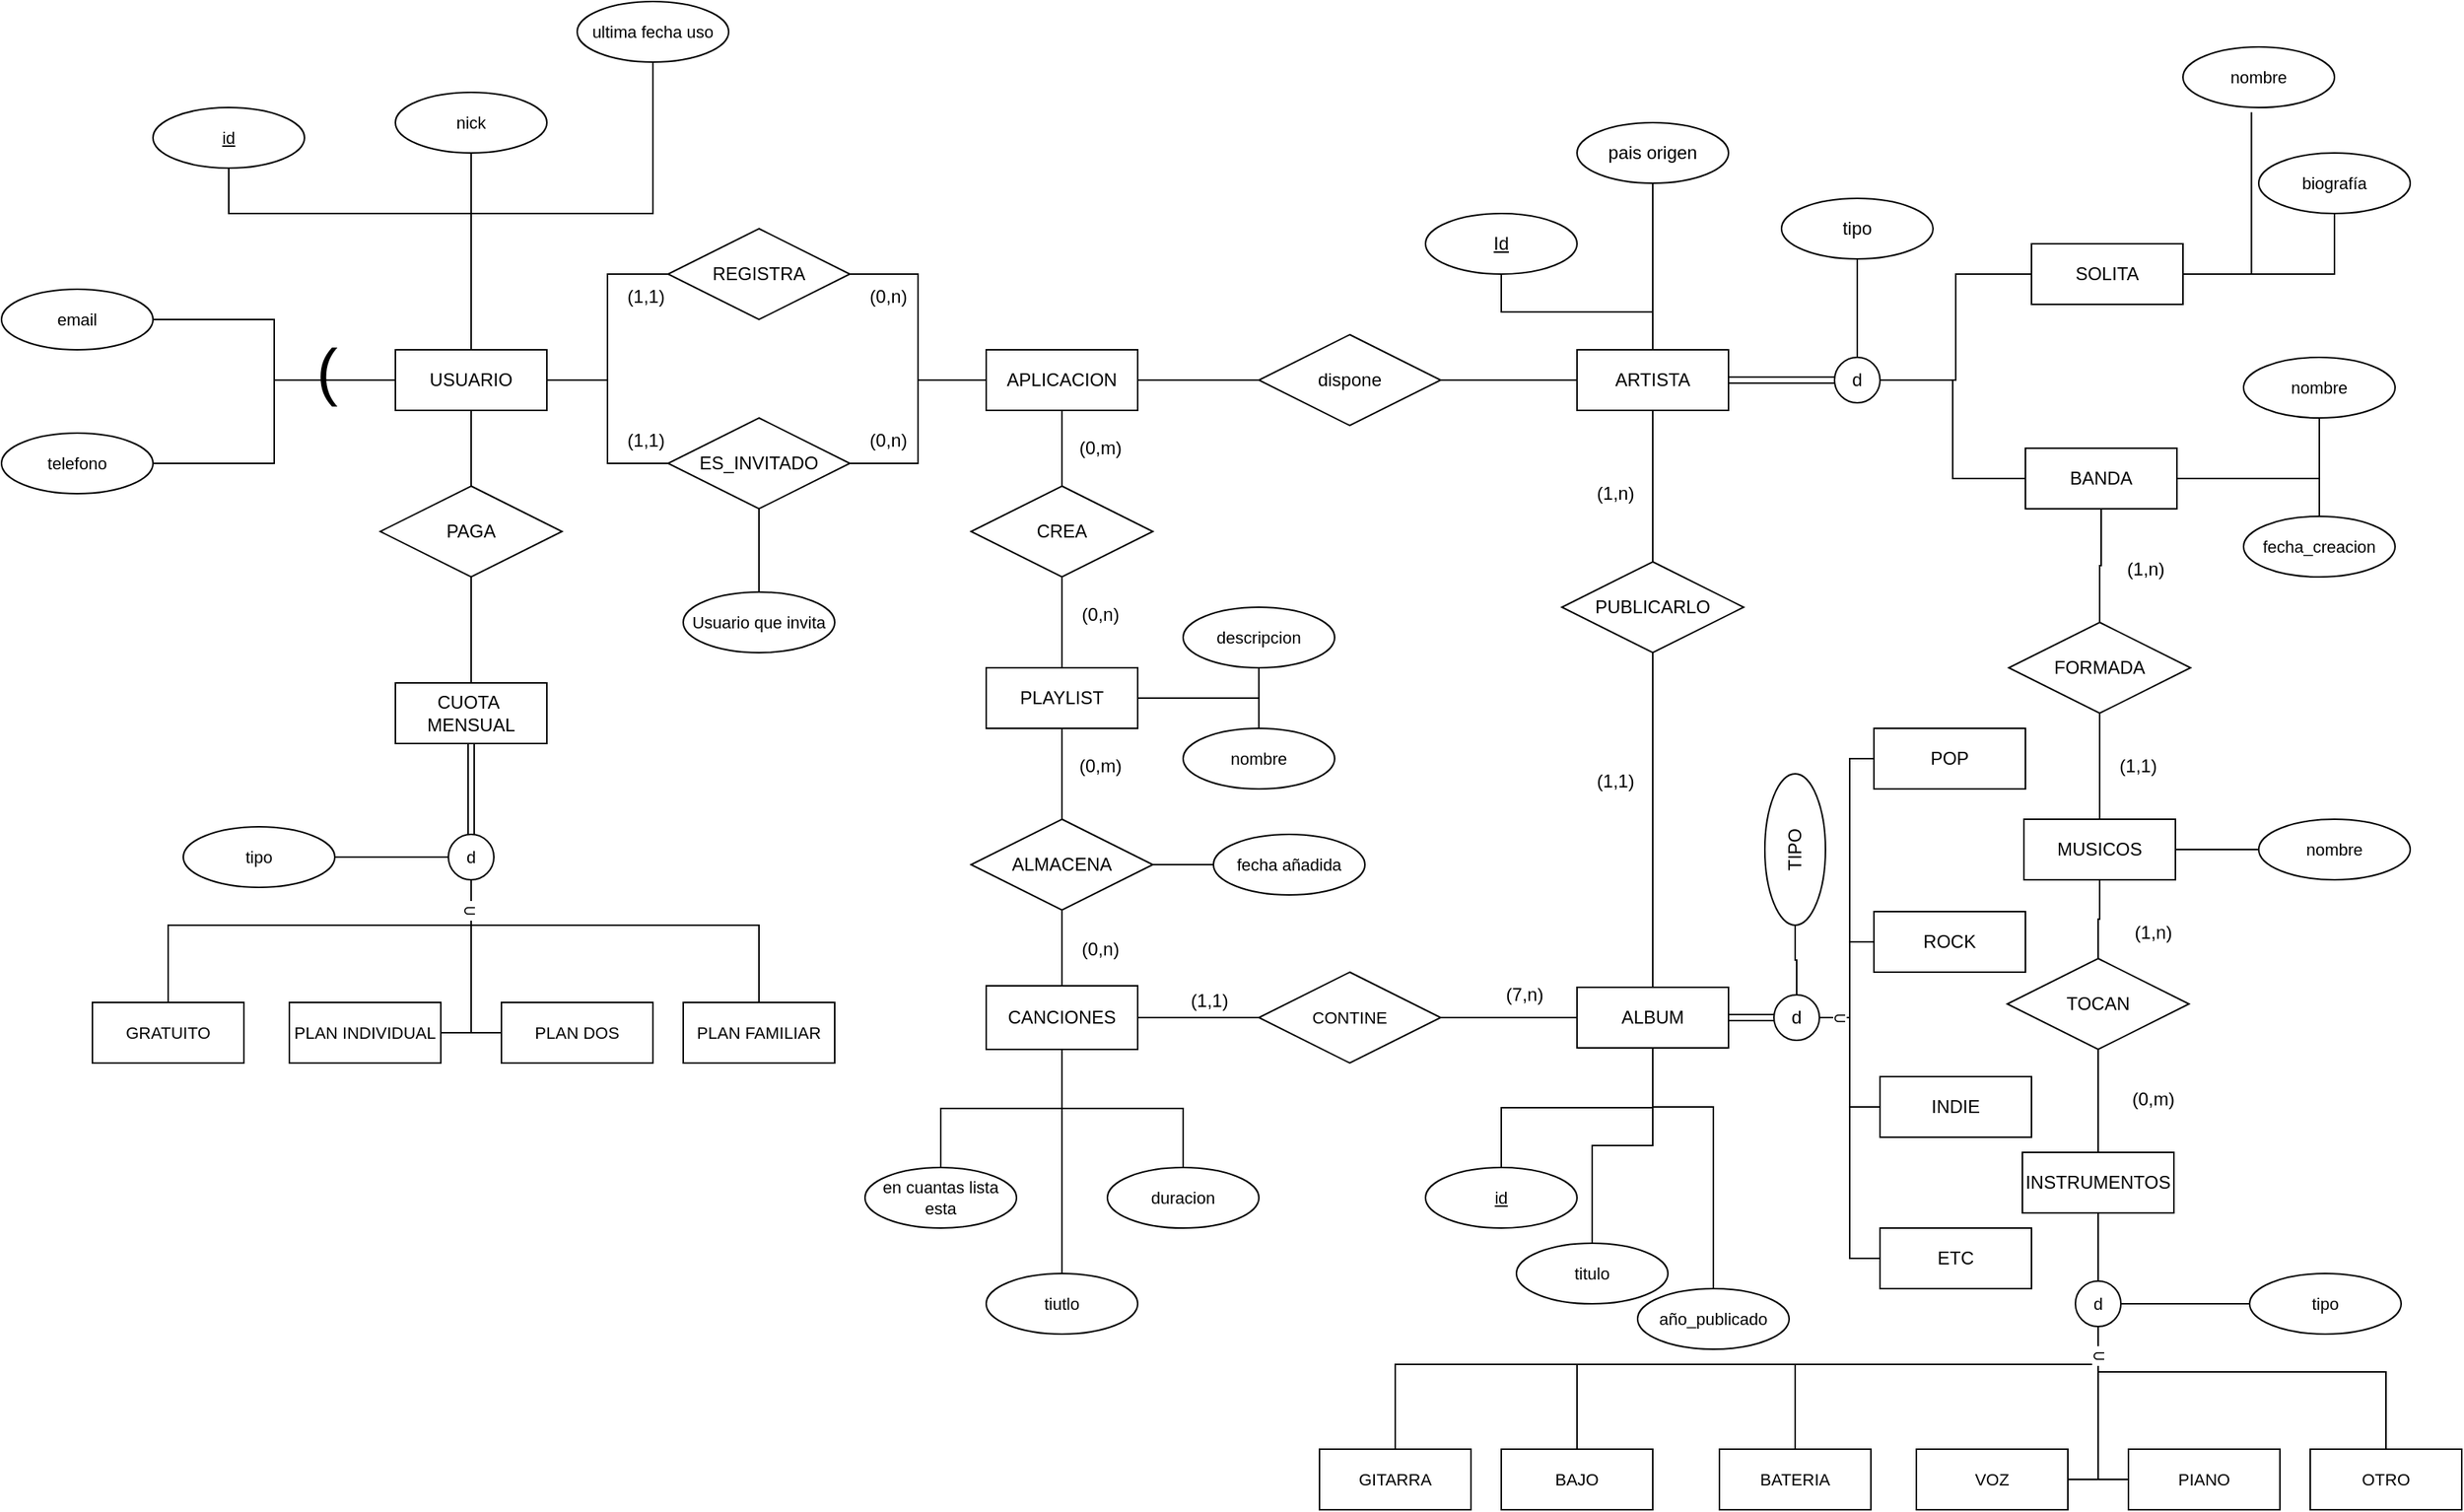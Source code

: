 <?xml version="1.0" encoding="UTF-8"?>
<mxfile version="20.8.22" type="device"><diagram name="Página-1" id="83383gnHpA6Oq7zBLgXT"><mxGraphModel dx="1050" dy="619" grid="1" gridSize="10" guides="1" tooltips="1" connect="1" arrows="1" fold="1" page="1" pageScale="1" pageWidth="1654" pageHeight="1169" math="0" shadow="0"><root><mxCell id="0"/><mxCell id="1" parent="0"/><mxCell id="bPAvxZs3Ke0NOGc_S8Q9-10" style="edgeStyle=orthogonalEdgeStyle;rounded=0;orthogonalLoop=1;jettySize=auto;html=1;entryX=0;entryY=0.5;entryDx=0;entryDy=0;endArrow=none;endFill=0;" parent="1" source="bPAvxZs3Ke0NOGc_S8Q9-1" target="bPAvxZs3Ke0NOGc_S8Q9-9" edge="1"><mxGeometry relative="1" as="geometry"/></mxCell><mxCell id="bPAvxZs3Ke0NOGc_S8Q9-11" style="edgeStyle=orthogonalEdgeStyle;rounded=0;orthogonalLoop=1;jettySize=auto;html=1;entryX=0;entryY=0.5;entryDx=0;entryDy=0;endArrow=none;endFill=0;" parent="1" source="bPAvxZs3Ke0NOGc_S8Q9-1" target="bPAvxZs3Ke0NOGc_S8Q9-8" edge="1"><mxGeometry relative="1" as="geometry"/></mxCell><mxCell id="bPAvxZs3Ke0NOGc_S8Q9-27" style="edgeStyle=orthogonalEdgeStyle;rounded=0;orthogonalLoop=1;jettySize=auto;html=1;entryX=0.5;entryY=0;entryDx=0;entryDy=0;endArrow=none;endFill=0;" parent="1" source="bPAvxZs3Ke0NOGc_S8Q9-1" target="bPAvxZs3Ke0NOGc_S8Q9-26" edge="1"><mxGeometry relative="1" as="geometry"/></mxCell><mxCell id="bPAvxZs3Ke0NOGc_S8Q9-57" style="edgeStyle=orthogonalEdgeStyle;rounded=0;orthogonalLoop=1;jettySize=auto;html=1;exitX=0;exitY=0.5;exitDx=0;exitDy=0;fontSize=11;endArrow=none;endFill=0;" parent="1" source="bPAvxZs3Ke0NOGc_S8Q9-1" target="bPAvxZs3Ke0NOGc_S8Q9-55" edge="1"><mxGeometry relative="1" as="geometry"/></mxCell><mxCell id="bPAvxZs3Ke0NOGc_S8Q9-58" style="edgeStyle=orthogonalEdgeStyle;rounded=0;orthogonalLoop=1;jettySize=auto;html=1;exitX=0;exitY=0.5;exitDx=0;exitDy=0;entryX=1;entryY=0.5;entryDx=0;entryDy=0;fontSize=11;endArrow=none;endFill=0;" parent="1" source="bPAvxZs3Ke0NOGc_S8Q9-1" target="bPAvxZs3Ke0NOGc_S8Q9-56" edge="1"><mxGeometry relative="1" as="geometry"/></mxCell><mxCell id="bPAvxZs3Ke0NOGc_S8Q9-61" style="edgeStyle=orthogonalEdgeStyle;rounded=0;orthogonalLoop=1;jettySize=auto;html=1;entryX=0.5;entryY=1;entryDx=0;entryDy=0;fontSize=11;endArrow=none;endFill=0;" parent="1" source="bPAvxZs3Ke0NOGc_S8Q9-1" target="bPAvxZs3Ke0NOGc_S8Q9-60" edge="1"><mxGeometry relative="1" as="geometry"><Array as="points"><mxPoint x="340" y="260"/><mxPoint x="180" y="260"/></Array></mxGeometry></mxCell><mxCell id="bPAvxZs3Ke0NOGc_S8Q9-1" value="USUARIO" style="whiteSpace=wrap;html=1;align=center;" parent="1" vertex="1"><mxGeometry x="290" y="350" width="100" height="40" as="geometry"/></mxCell><mxCell id="bPAvxZs3Ke0NOGc_S8Q9-76" value="" style="edgeStyle=orthogonalEdgeStyle;rounded=0;orthogonalLoop=1;jettySize=auto;html=1;fontSize=11;endArrow=none;endFill=0;shape=link;" parent="1" source="bPAvxZs3Ke0NOGc_S8Q9-2" target="bPAvxZs3Ke0NOGc_S8Q9-75" edge="1"><mxGeometry relative="1" as="geometry"/></mxCell><mxCell id="bPAvxZs3Ke0NOGc_S8Q9-2" value="CUOTA&amp;nbsp;&lt;br&gt;MENSUAL" style="whiteSpace=wrap;html=1;align=center;" parent="1" vertex="1"><mxGeometry x="290" y="570" width="100" height="40" as="geometry"/></mxCell><mxCell id="bPAvxZs3Ke0NOGc_S8Q9-18" style="edgeStyle=orthogonalEdgeStyle;rounded=0;orthogonalLoop=1;jettySize=auto;html=1;endArrow=none;endFill=0;" parent="1" source="bPAvxZs3Ke0NOGc_S8Q9-3" target="bPAvxZs3Ke0NOGc_S8Q9-14" edge="1"><mxGeometry relative="1" as="geometry"/></mxCell><mxCell id="bPAvxZs3Ke0NOGc_S8Q9-21" style="edgeStyle=orthogonalEdgeStyle;rounded=0;orthogonalLoop=1;jettySize=auto;html=1;entryX=0.5;entryY=0;entryDx=0;entryDy=0;endArrow=none;endFill=0;" parent="1" source="bPAvxZs3Ke0NOGc_S8Q9-3" target="bPAvxZs3Ke0NOGc_S8Q9-20" edge="1"><mxGeometry relative="1" as="geometry"/></mxCell><mxCell id="bPAvxZs3Ke0NOGc_S8Q9-3" value="APLICACION" style="whiteSpace=wrap;html=1;align=center;" parent="1" vertex="1"><mxGeometry x="680" y="350" width="100" height="40" as="geometry"/></mxCell><mxCell id="bPAvxZs3Ke0NOGc_S8Q9-24" style="edgeStyle=orthogonalEdgeStyle;rounded=0;orthogonalLoop=1;jettySize=auto;html=1;entryX=0.5;entryY=0;entryDx=0;entryDy=0;endArrow=none;endFill=0;" parent="1" source="bPAvxZs3Ke0NOGc_S8Q9-4" target="bPAvxZs3Ke0NOGc_S8Q9-23" edge="1"><mxGeometry relative="1" as="geometry"/></mxCell><mxCell id="bPAvxZs3Ke0NOGc_S8Q9-92" style="edgeStyle=orthogonalEdgeStyle;rounded=0;orthogonalLoop=1;jettySize=auto;html=1;entryX=0.5;entryY=1;entryDx=0;entryDy=0;fontSize=11;endArrow=none;endFill=0;" parent="1" source="bPAvxZs3Ke0NOGc_S8Q9-4" target="bPAvxZs3Ke0NOGc_S8Q9-90" edge="1"><mxGeometry relative="1" as="geometry"/></mxCell><mxCell id="bPAvxZs3Ke0NOGc_S8Q9-93" style="edgeStyle=orthogonalEdgeStyle;rounded=0;orthogonalLoop=1;jettySize=auto;html=1;entryX=0.5;entryY=0;entryDx=0;entryDy=0;fontSize=11;endArrow=none;endFill=0;" parent="1" source="bPAvxZs3Ke0NOGc_S8Q9-4" target="bPAvxZs3Ke0NOGc_S8Q9-91" edge="1"><mxGeometry relative="1" as="geometry"/></mxCell><mxCell id="bPAvxZs3Ke0NOGc_S8Q9-4" value="PLAYLIST" style="whiteSpace=wrap;html=1;align=center;" parent="1" vertex="1"><mxGeometry x="680" y="560" width="100" height="40" as="geometry"/></mxCell><mxCell id="bPAvxZs3Ke0NOGc_S8Q9-5" value="CANCIONES" style="whiteSpace=wrap;html=1;align=center;" parent="1" vertex="1"><mxGeometry x="680" y="770" width="100" height="42" as="geometry"/></mxCell><mxCell id="bPAvxZs3Ke0NOGc_S8Q9-16" style="edgeStyle=orthogonalEdgeStyle;rounded=0;orthogonalLoop=1;jettySize=auto;html=1;entryX=0.5;entryY=0;entryDx=0;entryDy=0;endArrow=none;endFill=0;" parent="1" source="bPAvxZs3Ke0NOGc_S8Q9-6" target="bPAvxZs3Ke0NOGc_S8Q9-15" edge="1"><mxGeometry relative="1" as="geometry"/></mxCell><mxCell id="bPAvxZs3Ke0NOGc_S8Q9-30" style="edgeStyle=orthogonalEdgeStyle;rounded=0;orthogonalLoop=1;jettySize=auto;html=1;entryX=0;entryY=0.5;entryDx=0;entryDy=0;endArrow=none;endFill=0;shape=link;" parent="1" source="bPAvxZs3Ke0NOGc_S8Q9-6" target="bPAvxZs3Ke0NOGc_S8Q9-29" edge="1"><mxGeometry relative="1" as="geometry"/></mxCell><mxCell id="WfCvMSwKj0HM65fnt8Mp-2" style="edgeStyle=orthogonalEdgeStyle;rounded=0;orthogonalLoop=1;jettySize=auto;html=1;entryX=0.5;entryY=1;entryDx=0;entryDy=0;entryPerimeter=0;endArrow=none;endFill=0;" parent="1" source="bPAvxZs3Ke0NOGc_S8Q9-6" target="WfCvMSwKj0HM65fnt8Mp-1" edge="1"><mxGeometry relative="1" as="geometry"/></mxCell><mxCell id="WfCvMSwKj0HM65fnt8Mp-5" style="edgeStyle=orthogonalEdgeStyle;rounded=0;orthogonalLoop=1;jettySize=auto;html=1;endArrow=none;endFill=0;" parent="1" source="bPAvxZs3Ke0NOGc_S8Q9-6" target="WfCvMSwKj0HM65fnt8Mp-4" edge="1"><mxGeometry relative="1" as="geometry"/></mxCell><mxCell id="bPAvxZs3Ke0NOGc_S8Q9-6" value="ARTISTA" style="whiteSpace=wrap;html=1;align=center;" parent="1" vertex="1"><mxGeometry x="1070" y="350" width="100" height="40" as="geometry"/></mxCell><mxCell id="WfCvMSwKj0HM65fnt8Mp-11" value="" style="edgeStyle=orthogonalEdgeStyle;rounded=0;orthogonalLoop=1;jettySize=auto;html=1;endArrow=none;endFill=0;shape=link;" parent="1" source="bPAvxZs3Ke0NOGc_S8Q9-7" target="WfCvMSwKj0HM65fnt8Mp-8" edge="1"><mxGeometry relative="1" as="geometry"/></mxCell><mxCell id="bPAvxZs3Ke0NOGc_S8Q9-7" value="ALBUM" style="whiteSpace=wrap;html=1;align=center;" parent="1" vertex="1"><mxGeometry x="1070" y="771" width="100" height="40" as="geometry"/></mxCell><mxCell id="bPAvxZs3Ke0NOGc_S8Q9-12" style="edgeStyle=orthogonalEdgeStyle;rounded=0;orthogonalLoop=1;jettySize=auto;html=1;entryX=0;entryY=0.5;entryDx=0;entryDy=0;endArrow=none;endFill=0;" parent="1" source="bPAvxZs3Ke0NOGc_S8Q9-8" target="bPAvxZs3Ke0NOGc_S8Q9-3" edge="1"><mxGeometry relative="1" as="geometry"/></mxCell><mxCell id="bPAvxZs3Ke0NOGc_S8Q9-8" value="REGISTRA" style="shape=rhombus;perimeter=rhombusPerimeter;whiteSpace=wrap;html=1;align=center;" parent="1" vertex="1"><mxGeometry x="470" y="270" width="120" height="60" as="geometry"/></mxCell><mxCell id="bPAvxZs3Ke0NOGc_S8Q9-13" style="edgeStyle=orthogonalEdgeStyle;rounded=0;orthogonalLoop=1;jettySize=auto;html=1;entryX=0;entryY=0.5;entryDx=0;entryDy=0;endArrow=none;endFill=0;" parent="1" source="bPAvxZs3Ke0NOGc_S8Q9-9" target="bPAvxZs3Ke0NOGc_S8Q9-3" edge="1"><mxGeometry relative="1" as="geometry"/></mxCell><mxCell id="bPAvxZs3Ke0NOGc_S8Q9-9" value="ES_INVITADO" style="shape=rhombus;perimeter=rhombusPerimeter;whiteSpace=wrap;html=1;align=center;" parent="1" vertex="1"><mxGeometry x="470" y="395" width="120" height="60" as="geometry"/></mxCell><mxCell id="bPAvxZs3Ke0NOGc_S8Q9-19" style="edgeStyle=orthogonalEdgeStyle;rounded=0;orthogonalLoop=1;jettySize=auto;html=1;entryX=0;entryY=0.5;entryDx=0;entryDy=0;endArrow=none;endFill=0;" parent="1" source="bPAvxZs3Ke0NOGc_S8Q9-14" target="bPAvxZs3Ke0NOGc_S8Q9-6" edge="1"><mxGeometry relative="1" as="geometry"/></mxCell><mxCell id="bPAvxZs3Ke0NOGc_S8Q9-14" value="dispone" style="shape=rhombus;perimeter=rhombusPerimeter;whiteSpace=wrap;html=1;align=center;" parent="1" vertex="1"><mxGeometry x="860" y="340" width="120" height="60" as="geometry"/></mxCell><mxCell id="bPAvxZs3Ke0NOGc_S8Q9-65" style="edgeStyle=orthogonalEdgeStyle;rounded=0;orthogonalLoop=1;jettySize=auto;html=1;entryX=0.5;entryY=0;entryDx=0;entryDy=0;fontSize=11;endArrow=none;endFill=0;" parent="1" source="bPAvxZs3Ke0NOGc_S8Q9-15" target="bPAvxZs3Ke0NOGc_S8Q9-7" edge="1"><mxGeometry relative="1" as="geometry"/></mxCell><mxCell id="bPAvxZs3Ke0NOGc_S8Q9-15" value="PUBLICARLO" style="shape=rhombus;perimeter=rhombusPerimeter;whiteSpace=wrap;html=1;align=center;" parent="1" vertex="1"><mxGeometry x="1060" y="490" width="120" height="60" as="geometry"/></mxCell><mxCell id="bPAvxZs3Ke0NOGc_S8Q9-22" style="edgeStyle=orthogonalEdgeStyle;rounded=0;orthogonalLoop=1;jettySize=auto;html=1;entryX=0.5;entryY=0;entryDx=0;entryDy=0;endArrow=none;endFill=0;" parent="1" source="bPAvxZs3Ke0NOGc_S8Q9-20" target="bPAvxZs3Ke0NOGc_S8Q9-4" edge="1"><mxGeometry relative="1" as="geometry"/></mxCell><mxCell id="bPAvxZs3Ke0NOGc_S8Q9-20" value="CREA" style="shape=rhombus;perimeter=rhombusPerimeter;whiteSpace=wrap;html=1;align=center;" parent="1" vertex="1"><mxGeometry x="670" y="440" width="120" height="60" as="geometry"/></mxCell><mxCell id="bPAvxZs3Ke0NOGc_S8Q9-25" style="edgeStyle=orthogonalEdgeStyle;rounded=0;orthogonalLoop=1;jettySize=auto;html=1;entryX=0.5;entryY=0;entryDx=0;entryDy=0;endArrow=none;endFill=0;" parent="1" source="bPAvxZs3Ke0NOGc_S8Q9-23" target="bPAvxZs3Ke0NOGc_S8Q9-5" edge="1"><mxGeometry relative="1" as="geometry"/></mxCell><mxCell id="bPAvxZs3Ke0NOGc_S8Q9-23" value="ALMACENA" style="shape=rhombus;perimeter=rhombusPerimeter;whiteSpace=wrap;html=1;align=center;" parent="1" vertex="1"><mxGeometry x="670" y="660" width="120" height="60" as="geometry"/></mxCell><mxCell id="bPAvxZs3Ke0NOGc_S8Q9-28" style="edgeStyle=orthogonalEdgeStyle;rounded=0;orthogonalLoop=1;jettySize=auto;html=1;entryX=0.5;entryY=0;entryDx=0;entryDy=0;endArrow=none;endFill=0;" parent="1" source="bPAvxZs3Ke0NOGc_S8Q9-26" target="bPAvxZs3Ke0NOGc_S8Q9-2" edge="1"><mxGeometry relative="1" as="geometry"/></mxCell><mxCell id="bPAvxZs3Ke0NOGc_S8Q9-26" value="PAGA" style="shape=rhombus;perimeter=rhombusPerimeter;whiteSpace=wrap;html=1;align=center;" parent="1" vertex="1"><mxGeometry x="280" y="440" width="120" height="60" as="geometry"/></mxCell><mxCell id="bPAvxZs3Ke0NOGc_S8Q9-35" style="edgeStyle=orthogonalEdgeStyle;rounded=0;orthogonalLoop=1;jettySize=auto;html=1;endArrow=none;endFill=0;entryX=0;entryY=0.5;entryDx=0;entryDy=0;" parent="1" source="bPAvxZs3Ke0NOGc_S8Q9-29" target="bPAvxZs3Ke0NOGc_S8Q9-34" edge="1"><mxGeometry relative="1" as="geometry"><mxPoint x="1360" y="440" as="targetPoint"/></mxGeometry></mxCell><mxCell id="bPAvxZs3Ke0NOGc_S8Q9-36" style="edgeStyle=orthogonalEdgeStyle;rounded=0;orthogonalLoop=1;jettySize=auto;html=1;entryX=0;entryY=0.5;entryDx=0;entryDy=0;endArrow=none;endFill=0;" parent="1" source="bPAvxZs3Ke0NOGc_S8Q9-29" target="bPAvxZs3Ke0NOGc_S8Q9-33" edge="1"><mxGeometry relative="1" as="geometry"/></mxCell><mxCell id="bPAvxZs3Ke0NOGc_S8Q9-29" value="d" style="ellipse;whiteSpace=wrap;html=1;" parent="1" vertex="1"><mxGeometry x="1240" y="355" width="30" height="30" as="geometry"/></mxCell><mxCell id="bPAvxZs3Ke0NOGc_S8Q9-32" style="edgeStyle=orthogonalEdgeStyle;rounded=0;orthogonalLoop=1;jettySize=auto;html=1;entryX=0.5;entryY=0;entryDx=0;entryDy=0;endArrow=none;endFill=0;" parent="1" source="bPAvxZs3Ke0NOGc_S8Q9-31" target="bPAvxZs3Ke0NOGc_S8Q9-29" edge="1"><mxGeometry relative="1" as="geometry"/></mxCell><mxCell id="bPAvxZs3Ke0NOGc_S8Q9-31" value="tipo" style="ellipse;whiteSpace=wrap;html=1;align=center;" parent="1" vertex="1"><mxGeometry x="1205" y="250" width="100" height="40" as="geometry"/></mxCell><mxCell id="bPAvxZs3Ke0NOGc_S8Q9-114" style="edgeStyle=orthogonalEdgeStyle;rounded=0;orthogonalLoop=1;jettySize=auto;html=1;entryX=0.5;entryY=1;entryDx=0;entryDy=0;fontSize=11;endArrow=none;endFill=0;" parent="1" source="bPAvxZs3Ke0NOGc_S8Q9-33" target="bPAvxZs3Ke0NOGc_S8Q9-113" edge="1"><mxGeometry relative="1" as="geometry"/></mxCell><mxCell id="bPAvxZs3Ke0NOGc_S8Q9-115" style="edgeStyle=orthogonalEdgeStyle;rounded=0;orthogonalLoop=1;jettySize=auto;html=1;entryX=0.452;entryY=1.077;entryDx=0;entryDy=0;entryPerimeter=0;fontSize=11;endArrow=none;endFill=0;" parent="1" source="bPAvxZs3Ke0NOGc_S8Q9-33" target="bPAvxZs3Ke0NOGc_S8Q9-111" edge="1"><mxGeometry relative="1" as="geometry"><Array as="points"><mxPoint x="1515" y="300"/></Array></mxGeometry></mxCell><mxCell id="bPAvxZs3Ke0NOGc_S8Q9-33" value="SOLITA" style="whiteSpace=wrap;html=1;align=center;" parent="1" vertex="1"><mxGeometry x="1370" y="280" width="100" height="40" as="geometry"/></mxCell><mxCell id="bPAvxZs3Ke0NOGc_S8Q9-38" style="edgeStyle=orthogonalEdgeStyle;rounded=0;orthogonalLoop=1;jettySize=auto;html=1;entryX=0.5;entryY=0;entryDx=0;entryDy=0;endArrow=none;endFill=0;" parent="1" source="bPAvxZs3Ke0NOGc_S8Q9-34" target="bPAvxZs3Ke0NOGc_S8Q9-37" edge="1"><mxGeometry relative="1" as="geometry"/></mxCell><mxCell id="bPAvxZs3Ke0NOGc_S8Q9-118" style="edgeStyle=orthogonalEdgeStyle;rounded=0;orthogonalLoop=1;jettySize=auto;html=1;entryX=0.5;entryY=0;entryDx=0;entryDy=0;fontSize=11;endArrow=none;endFill=0;" parent="1" source="bPAvxZs3Ke0NOGc_S8Q9-34" target="bPAvxZs3Ke0NOGc_S8Q9-117" edge="1"><mxGeometry relative="1" as="geometry"/></mxCell><mxCell id="bPAvxZs3Ke0NOGc_S8Q9-119" style="edgeStyle=orthogonalEdgeStyle;rounded=0;orthogonalLoop=1;jettySize=auto;html=1;fontSize=11;endArrow=none;endFill=0;entryX=0.5;entryY=1;entryDx=0;entryDy=0;" parent="1" source="bPAvxZs3Ke0NOGc_S8Q9-34" target="bPAvxZs3Ke0NOGc_S8Q9-116" edge="1"><mxGeometry relative="1" as="geometry"><mxPoint x="1560" y="410" as="targetPoint"/></mxGeometry></mxCell><mxCell id="bPAvxZs3Ke0NOGc_S8Q9-34" value="BANDA" style="whiteSpace=wrap;html=1;align=center;" parent="1" vertex="1"><mxGeometry x="1366" y="415" width="100" height="40" as="geometry"/></mxCell><mxCell id="bPAvxZs3Ke0NOGc_S8Q9-37" value="FORMADA&lt;br&gt;" style="shape=rhombus;perimeter=rhombusPerimeter;whiteSpace=wrap;html=1;align=center;" parent="1" vertex="1"><mxGeometry x="1355" y="530" width="120" height="60" as="geometry"/></mxCell><mxCell id="bPAvxZs3Ke0NOGc_S8Q9-40" value="" style="edgeStyle=orthogonalEdgeStyle;rounded=0;orthogonalLoop=1;jettySize=auto;html=1;endArrow=none;endFill=0;" parent="1" source="bPAvxZs3Ke0NOGc_S8Q9-39" target="bPAvxZs3Ke0NOGc_S8Q9-37" edge="1"><mxGeometry relative="1" as="geometry"/></mxCell><mxCell id="bPAvxZs3Ke0NOGc_S8Q9-122" style="edgeStyle=orthogonalEdgeStyle;rounded=0;orthogonalLoop=1;jettySize=auto;html=1;entryX=0;entryY=0.5;entryDx=0;entryDy=0;fontSize=11;endArrow=none;endFill=0;" parent="1" source="bPAvxZs3Ke0NOGc_S8Q9-39" target="bPAvxZs3Ke0NOGc_S8Q9-121" edge="1"><mxGeometry relative="1" as="geometry"/></mxCell><mxCell id="bPAvxZs3Ke0NOGc_S8Q9-39" value="MUSICOS" style="whiteSpace=wrap;html=1;align=center;" parent="1" vertex="1"><mxGeometry x="1365" y="660" width="100" height="40" as="geometry"/></mxCell><mxCell id="bPAvxZs3Ke0NOGc_S8Q9-42" value="" style="edgeStyle=orthogonalEdgeStyle;rounded=0;orthogonalLoop=1;jettySize=auto;html=1;endArrow=none;endFill=0;" parent="1" source="bPAvxZs3Ke0NOGc_S8Q9-41" target="bPAvxZs3Ke0NOGc_S8Q9-39" edge="1"><mxGeometry relative="1" as="geometry"/></mxCell><mxCell id="bPAvxZs3Ke0NOGc_S8Q9-44" value="" style="edgeStyle=orthogonalEdgeStyle;rounded=0;orthogonalLoop=1;jettySize=auto;html=1;endArrow=none;endFill=0;" parent="1" source="bPAvxZs3Ke0NOGc_S8Q9-41" target="bPAvxZs3Ke0NOGc_S8Q9-43" edge="1"><mxGeometry relative="1" as="geometry"/></mxCell><mxCell id="bPAvxZs3Ke0NOGc_S8Q9-41" value="TOCAN" style="shape=rhombus;perimeter=rhombusPerimeter;whiteSpace=wrap;html=1;align=center;" parent="1" vertex="1"><mxGeometry x="1354" y="752" width="120" height="60" as="geometry"/></mxCell><mxCell id="bPAvxZs3Ke0NOGc_S8Q9-135" style="edgeStyle=orthogonalEdgeStyle;rounded=0;orthogonalLoop=1;jettySize=auto;html=1;entryX=0.5;entryY=0;entryDx=0;entryDy=0;fontSize=11;endArrow=none;endFill=0;" parent="1" source="bPAvxZs3Ke0NOGc_S8Q9-43" target="bPAvxZs3Ke0NOGc_S8Q9-124" edge="1"><mxGeometry relative="1" as="geometry"/></mxCell><mxCell id="bPAvxZs3Ke0NOGc_S8Q9-43" value="INSTRUMENTOS" style="whiteSpace=wrap;html=1;align=center;" parent="1" vertex="1"><mxGeometry x="1364" y="880" width="100" height="40" as="geometry"/></mxCell><mxCell id="bPAvxZs3Ke0NOGc_S8Q9-53" value="&lt;font style=&quot;font-size: 42px;&quot;&gt;(&lt;/font&gt;" style="text;html=1;strokeColor=none;fillColor=none;align=center;verticalAlign=middle;whiteSpace=wrap;rounded=0;" parent="1" vertex="1"><mxGeometry x="210" y="345" width="70" height="40" as="geometry"/></mxCell><mxCell id="bPAvxZs3Ke0NOGc_S8Q9-55" value="email" style="ellipse;whiteSpace=wrap;html=1;align=center;fontSize=11;" parent="1" vertex="1"><mxGeometry x="30" y="310" width="100" height="40" as="geometry"/></mxCell><mxCell id="bPAvxZs3Ke0NOGc_S8Q9-56" value="telefono" style="ellipse;whiteSpace=wrap;html=1;align=center;fontSize=11;" parent="1" vertex="1"><mxGeometry x="30" y="405" width="100" height="40" as="geometry"/></mxCell><mxCell id="bPAvxZs3Ke0NOGc_S8Q9-60" value="&lt;u&gt;id&lt;/u&gt;" style="ellipse;whiteSpace=wrap;html=1;align=center;fontSize=11;" parent="1" vertex="1"><mxGeometry x="130" y="190" width="100" height="40" as="geometry"/></mxCell><mxCell id="bPAvxZs3Ke0NOGc_S8Q9-72" style="edgeStyle=orthogonalEdgeStyle;rounded=0;orthogonalLoop=1;jettySize=auto;html=1;entryX=0.5;entryY=0;entryDx=0;entryDy=0;fontSize=11;endArrow=none;endFill=0;" parent="1" source="bPAvxZs3Ke0NOGc_S8Q9-71" target="bPAvxZs3Ke0NOGc_S8Q9-1" edge="1"><mxGeometry relative="1" as="geometry"/></mxCell><mxCell id="bPAvxZs3Ke0NOGc_S8Q9-71" value="nick" style="ellipse;whiteSpace=wrap;html=1;align=center;fontSize=11;" parent="1" vertex="1"><mxGeometry x="290" y="180" width="100" height="40" as="geometry"/></mxCell><mxCell id="bPAvxZs3Ke0NOGc_S8Q9-74" style="edgeStyle=orthogonalEdgeStyle;rounded=0;orthogonalLoop=1;jettySize=auto;html=1;fontSize=11;endArrow=none;endFill=0;" parent="1" source="bPAvxZs3Ke0NOGc_S8Q9-73" edge="1"><mxGeometry relative="1" as="geometry"><mxPoint x="340" y="350" as="targetPoint"/><Array as="points"><mxPoint x="460" y="260"/><mxPoint x="340" y="260"/></Array></mxGeometry></mxCell><mxCell id="bPAvxZs3Ke0NOGc_S8Q9-73" value="ultima fecha uso" style="ellipse;whiteSpace=wrap;html=1;align=center;fontSize=11;" parent="1" vertex="1"><mxGeometry x="410" y="120" width="100" height="40" as="geometry"/></mxCell><mxCell id="bPAvxZs3Ke0NOGc_S8Q9-64" value="" style="edgeStyle=orthogonalEdgeStyle;rounded=0;orthogonalLoop=1;jettySize=auto;html=1;fontSize=11;endArrow=none;endFill=0;" parent="1" source="bPAvxZs3Ke0NOGc_S8Q9-63" target="bPAvxZs3Ke0NOGc_S8Q9-9" edge="1"><mxGeometry relative="1" as="geometry"/></mxCell><mxCell id="bPAvxZs3Ke0NOGc_S8Q9-63" value="Usuario que invita" style="ellipse;whiteSpace=wrap;html=1;align=center;fontSize=11;" parent="1" vertex="1"><mxGeometry x="480" y="510" width="100" height="40" as="geometry"/></mxCell><mxCell id="bPAvxZs3Ke0NOGc_S8Q9-69" value="" style="edgeStyle=orthogonalEdgeStyle;rounded=0;orthogonalLoop=1;jettySize=auto;html=1;fontSize=11;endArrow=none;endFill=0;" parent="1" source="bPAvxZs3Ke0NOGc_S8Q9-68" target="bPAvxZs3Ke0NOGc_S8Q9-5" edge="1"><mxGeometry relative="1" as="geometry"/></mxCell><mxCell id="bPAvxZs3Ke0NOGc_S8Q9-70" value="" style="edgeStyle=orthogonalEdgeStyle;rounded=0;orthogonalLoop=1;jettySize=auto;html=1;fontSize=11;endArrow=none;endFill=0;" parent="1" source="bPAvxZs3Ke0NOGc_S8Q9-68" target="bPAvxZs3Ke0NOGc_S8Q9-7" edge="1"><mxGeometry relative="1" as="geometry"/></mxCell><mxCell id="bPAvxZs3Ke0NOGc_S8Q9-68" value="CONTINE" style="shape=rhombus;perimeter=rhombusPerimeter;whiteSpace=wrap;html=1;align=center;fontSize=11;" parent="1" vertex="1"><mxGeometry x="860" y="761" width="120" height="60" as="geometry"/></mxCell><mxCell id="bPAvxZs3Ke0NOGc_S8Q9-83" style="edgeStyle=orthogonalEdgeStyle;rounded=0;orthogonalLoop=1;jettySize=auto;html=1;entryX=0.5;entryY=0;entryDx=0;entryDy=0;fontSize=11;endArrow=none;endFill=0;" parent="1" source="bPAvxZs3Ke0NOGc_S8Q9-75" target="bPAvxZs3Ke0NOGc_S8Q9-79" edge="1"><mxGeometry relative="1" as="geometry"><Array as="points"><mxPoint x="340" y="730"/><mxPoint x="140" y="730"/></Array></mxGeometry></mxCell><mxCell id="bPAvxZs3Ke0NOGc_S8Q9-75" value="d" style="ellipse;whiteSpace=wrap;html=1;fontSize=11;" parent="1" vertex="1"><mxGeometry x="325" y="670" width="30" height="30" as="geometry"/></mxCell><mxCell id="bPAvxZs3Ke0NOGc_S8Q9-78" value="" style="edgeStyle=orthogonalEdgeStyle;rounded=0;orthogonalLoop=1;jettySize=auto;html=1;fontSize=11;endArrow=none;endFill=0;" parent="1" source="bPAvxZs3Ke0NOGc_S8Q9-77" target="bPAvxZs3Ke0NOGc_S8Q9-75" edge="1"><mxGeometry relative="1" as="geometry"/></mxCell><mxCell id="bPAvxZs3Ke0NOGc_S8Q9-77" value="tipo" style="ellipse;whiteSpace=wrap;html=1;align=center;fontSize=11;" parent="1" vertex="1"><mxGeometry x="150" y="665" width="100" height="40" as="geometry"/></mxCell><mxCell id="bPAvxZs3Ke0NOGc_S8Q9-79" value="GRATUITO" style="whiteSpace=wrap;html=1;align=center;fontSize=11;" parent="1" vertex="1"><mxGeometry x="90" y="781" width="100" height="40" as="geometry"/></mxCell><mxCell id="bPAvxZs3Ke0NOGc_S8Q9-84" style="edgeStyle=orthogonalEdgeStyle;rounded=0;orthogonalLoop=1;jettySize=auto;html=1;entryX=0.5;entryY=1;entryDx=0;entryDy=0;fontSize=11;endArrow=none;endFill=0;" parent="1" source="bPAvxZs3Ke0NOGc_S8Q9-80" target="bPAvxZs3Ke0NOGc_S8Q9-75" edge="1"><mxGeometry relative="1" as="geometry"/></mxCell><mxCell id="bPAvxZs3Ke0NOGc_S8Q9-80" value="PLAN INDIVIDUAL" style="whiteSpace=wrap;html=1;align=center;fontSize=11;" parent="1" vertex="1"><mxGeometry x="220" y="781" width="100" height="40" as="geometry"/></mxCell><mxCell id="bPAvxZs3Ke0NOGc_S8Q9-85" style="edgeStyle=orthogonalEdgeStyle;rounded=0;orthogonalLoop=1;jettySize=auto;html=1;fontSize=11;endArrow=none;endFill=0;" parent="1" source="bPAvxZs3Ke0NOGc_S8Q9-81" edge="1"><mxGeometry relative="1" as="geometry"><mxPoint x="340" y="710" as="targetPoint"/></mxGeometry></mxCell><mxCell id="bPAvxZs3Ke0NOGc_S8Q9-81" value="PLAN DOS" style="whiteSpace=wrap;html=1;align=center;fontSize=11;" parent="1" vertex="1"><mxGeometry x="360" y="781" width="100" height="40" as="geometry"/></mxCell><mxCell id="bPAvxZs3Ke0NOGc_S8Q9-86" style="edgeStyle=orthogonalEdgeStyle;rounded=0;orthogonalLoop=1;jettySize=auto;html=1;entryX=0.5;entryY=1;entryDx=0;entryDy=0;fontSize=11;endArrow=none;endFill=0;" parent="1" source="bPAvxZs3Ke0NOGc_S8Q9-82" target="bPAvxZs3Ke0NOGc_S8Q9-75" edge="1"><mxGeometry relative="1" as="geometry"><Array as="points"><mxPoint x="530" y="730"/><mxPoint x="340" y="730"/></Array></mxGeometry></mxCell><mxCell id="bPAvxZs3Ke0NOGc_S8Q9-87" value="⊂&amp;nbsp;" style="edgeLabel;html=1;align=center;verticalAlign=middle;resizable=0;points=[];fontSize=11;rotation=0;" parent="bPAvxZs3Ke0NOGc_S8Q9-86" vertex="1" connectable="0"><mxGeometry x="0.845" y="1" relative="1" as="geometry"><mxPoint x="1" y="-1" as="offset"/></mxGeometry></mxCell><mxCell id="bPAvxZs3Ke0NOGc_S8Q9-82" value="PLAN FAMILIAR" style="whiteSpace=wrap;html=1;align=center;fontSize=11;" parent="1" vertex="1"><mxGeometry x="480" y="781" width="100" height="40" as="geometry"/></mxCell><mxCell id="bPAvxZs3Ke0NOGc_S8Q9-90" value="descripcion" style="ellipse;whiteSpace=wrap;html=1;align=center;fontSize=11;" parent="1" vertex="1"><mxGeometry x="810" y="520" width="100" height="40" as="geometry"/></mxCell><mxCell id="bPAvxZs3Ke0NOGc_S8Q9-91" value="nombre" style="ellipse;whiteSpace=wrap;html=1;align=center;fontSize=11;" parent="1" vertex="1"><mxGeometry x="810" y="600" width="100" height="40" as="geometry"/></mxCell><mxCell id="bPAvxZs3Ke0NOGc_S8Q9-95" value="" style="edgeStyle=orthogonalEdgeStyle;rounded=0;orthogonalLoop=1;jettySize=auto;html=1;fontSize=11;endArrow=none;endFill=0;" parent="1" source="bPAvxZs3Ke0NOGc_S8Q9-94" target="bPAvxZs3Ke0NOGc_S8Q9-23" edge="1"><mxGeometry relative="1" as="geometry"/></mxCell><mxCell id="bPAvxZs3Ke0NOGc_S8Q9-94" value="fecha añadida" style="ellipse;whiteSpace=wrap;html=1;align=center;fontSize=11;" parent="1" vertex="1"><mxGeometry x="830" y="670" width="100" height="40" as="geometry"/></mxCell><mxCell id="bPAvxZs3Ke0NOGc_S8Q9-98" value="" style="edgeStyle=orthogonalEdgeStyle;rounded=0;orthogonalLoop=1;jettySize=auto;html=1;fontSize=11;endArrow=none;endFill=0;" parent="1" source="bPAvxZs3Ke0NOGc_S8Q9-96" target="bPAvxZs3Ke0NOGc_S8Q9-5" edge="1"><mxGeometry relative="1" as="geometry"/></mxCell><mxCell id="bPAvxZs3Ke0NOGc_S8Q9-96" value="en cuantas lista&lt;br&gt;esta" style="ellipse;whiteSpace=wrap;html=1;align=center;fontSize=11;" parent="1" vertex="1"><mxGeometry x="600" y="890" width="100" height="40" as="geometry"/></mxCell><mxCell id="bPAvxZs3Ke0NOGc_S8Q9-102" style="edgeStyle=orthogonalEdgeStyle;rounded=0;orthogonalLoop=1;jettySize=auto;html=1;entryX=0.5;entryY=1;entryDx=0;entryDy=0;fontSize=11;endArrow=none;endFill=0;" parent="1" source="bPAvxZs3Ke0NOGc_S8Q9-99" target="bPAvxZs3Ke0NOGc_S8Q9-5" edge="1"><mxGeometry relative="1" as="geometry"/></mxCell><mxCell id="bPAvxZs3Ke0NOGc_S8Q9-99" value="tiutlo" style="ellipse;whiteSpace=wrap;html=1;align=center;fontSize=11;" parent="1" vertex="1"><mxGeometry x="680" y="960" width="100" height="40" as="geometry"/></mxCell><mxCell id="bPAvxZs3Ke0NOGc_S8Q9-103" style="edgeStyle=orthogonalEdgeStyle;rounded=0;orthogonalLoop=1;jettySize=auto;html=1;entryX=0.5;entryY=1;entryDx=0;entryDy=0;fontSize=11;endArrow=none;endFill=0;" parent="1" source="bPAvxZs3Ke0NOGc_S8Q9-100" target="bPAvxZs3Ke0NOGc_S8Q9-5" edge="1"><mxGeometry relative="1" as="geometry"/></mxCell><mxCell id="bPAvxZs3Ke0NOGc_S8Q9-100" value="duracion" style="ellipse;whiteSpace=wrap;html=1;align=center;fontSize=11;" parent="1" vertex="1"><mxGeometry x="760" y="890" width="100" height="40" as="geometry"/></mxCell><mxCell id="bPAvxZs3Ke0NOGc_S8Q9-109" style="edgeStyle=orthogonalEdgeStyle;rounded=0;orthogonalLoop=1;jettySize=auto;html=1;entryX=0.5;entryY=1;entryDx=0;entryDy=0;fontSize=11;endArrow=none;endFill=0;" parent="1" source="bPAvxZs3Ke0NOGc_S8Q9-104" target="bPAvxZs3Ke0NOGc_S8Q9-7" edge="1"><mxGeometry relative="1" as="geometry"/></mxCell><mxCell id="bPAvxZs3Ke0NOGc_S8Q9-104" value="&lt;u&gt;id&lt;/u&gt;" style="ellipse;whiteSpace=wrap;html=1;align=center;fontSize=11;" parent="1" vertex="1"><mxGeometry x="970" y="890" width="100" height="40" as="geometry"/></mxCell><mxCell id="bPAvxZs3Ke0NOGc_S8Q9-110" style="edgeStyle=orthogonalEdgeStyle;rounded=0;orthogonalLoop=1;jettySize=auto;html=1;entryX=0.5;entryY=1;entryDx=0;entryDy=0;fontSize=11;endArrow=none;endFill=0;" parent="1" source="bPAvxZs3Ke0NOGc_S8Q9-105" target="bPAvxZs3Ke0NOGc_S8Q9-7" edge="1"><mxGeometry relative="1" as="geometry"><Array as="points"><mxPoint x="1160" y="850"/><mxPoint x="1120" y="850"/></Array></mxGeometry></mxCell><mxCell id="bPAvxZs3Ke0NOGc_S8Q9-105" value="año_publicado" style="ellipse;whiteSpace=wrap;html=1;align=center;fontSize=11;" parent="1" vertex="1"><mxGeometry x="1110" y="970" width="100" height="40" as="geometry"/></mxCell><mxCell id="bPAvxZs3Ke0NOGc_S8Q9-108" style="edgeStyle=orthogonalEdgeStyle;rounded=0;orthogonalLoop=1;jettySize=auto;html=1;entryX=0.5;entryY=1;entryDx=0;entryDy=0;fontSize=11;endArrow=none;endFill=0;" parent="1" source="bPAvxZs3Ke0NOGc_S8Q9-107" target="bPAvxZs3Ke0NOGc_S8Q9-7" edge="1"><mxGeometry relative="1" as="geometry"/></mxCell><mxCell id="bPAvxZs3Ke0NOGc_S8Q9-107" value="titulo" style="ellipse;whiteSpace=wrap;html=1;align=center;fontSize=11;" parent="1" vertex="1"><mxGeometry x="1030" y="940" width="100" height="40" as="geometry"/></mxCell><mxCell id="bPAvxZs3Ke0NOGc_S8Q9-111" value="nombre" style="ellipse;whiteSpace=wrap;html=1;align=center;fontSize=11;" parent="1" vertex="1"><mxGeometry x="1470" y="150" width="100" height="40" as="geometry"/></mxCell><mxCell id="bPAvxZs3Ke0NOGc_S8Q9-116" value="nombre" style="ellipse;whiteSpace=wrap;html=1;align=center;fontSize=11;" parent="1" vertex="1"><mxGeometry x="1510" y="355" width="100" height="40" as="geometry"/></mxCell><mxCell id="bPAvxZs3Ke0NOGc_S8Q9-113" value="biografía" style="ellipse;whiteSpace=wrap;html=1;align=center;fontSize=11;" parent="1" vertex="1"><mxGeometry x="1520" y="220" width="100" height="40" as="geometry"/></mxCell><mxCell id="bPAvxZs3Ke0NOGc_S8Q9-117" value="fecha_creacion" style="ellipse;whiteSpace=wrap;html=1;align=center;fontSize=11;" parent="1" vertex="1"><mxGeometry x="1510" y="460" width="100" height="40" as="geometry"/></mxCell><mxCell id="bPAvxZs3Ke0NOGc_S8Q9-121" value="nombre" style="ellipse;whiteSpace=wrap;html=1;align=center;fontSize=11;" parent="1" vertex="1"><mxGeometry x="1520" y="660" width="100" height="40" as="geometry"/></mxCell><mxCell id="bPAvxZs3Ke0NOGc_S8Q9-123" style="edgeStyle=orthogonalEdgeStyle;rounded=0;orthogonalLoop=1;jettySize=auto;html=1;entryX=0.5;entryY=0;entryDx=0;entryDy=0;fontSize=11;endArrow=none;endFill=0;" parent="1" source="bPAvxZs3Ke0NOGc_S8Q9-124" target="bPAvxZs3Ke0NOGc_S8Q9-127" edge="1"><mxGeometry relative="1" as="geometry"><Array as="points"><mxPoint x="1414" y="1020"/><mxPoint x="1214" y="1020"/></Array></mxGeometry></mxCell><mxCell id="bPAvxZs3Ke0NOGc_S8Q9-124" value="d" style="ellipse;whiteSpace=wrap;html=1;fontSize=11;" parent="1" vertex="1"><mxGeometry x="1399" y="965" width="30" height="30" as="geometry"/></mxCell><mxCell id="bPAvxZs3Ke0NOGc_S8Q9-125" value="" style="edgeStyle=orthogonalEdgeStyle;rounded=0;orthogonalLoop=1;jettySize=auto;html=1;fontSize=11;endArrow=none;endFill=0;" parent="1" source="bPAvxZs3Ke0NOGc_S8Q9-126" target="bPAvxZs3Ke0NOGc_S8Q9-124" edge="1"><mxGeometry relative="1" as="geometry"/></mxCell><mxCell id="bPAvxZs3Ke0NOGc_S8Q9-126" value="tipo" style="ellipse;whiteSpace=wrap;html=1;align=center;fontSize=11;" parent="1" vertex="1"><mxGeometry x="1514" y="960" width="100" height="40" as="geometry"/></mxCell><mxCell id="bPAvxZs3Ke0NOGc_S8Q9-127" value="BATERIA" style="whiteSpace=wrap;html=1;align=center;fontSize=11;" parent="1" vertex="1"><mxGeometry x="1164" y="1076" width="100" height="40" as="geometry"/></mxCell><mxCell id="bPAvxZs3Ke0NOGc_S8Q9-128" style="edgeStyle=orthogonalEdgeStyle;rounded=0;orthogonalLoop=1;jettySize=auto;html=1;entryX=0.5;entryY=1;entryDx=0;entryDy=0;fontSize=11;endArrow=none;endFill=0;" parent="1" source="bPAvxZs3Ke0NOGc_S8Q9-129" target="bPAvxZs3Ke0NOGc_S8Q9-124" edge="1"><mxGeometry relative="1" as="geometry"/></mxCell><mxCell id="bPAvxZs3Ke0NOGc_S8Q9-129" value="VOZ" style="whiteSpace=wrap;html=1;align=center;fontSize=11;" parent="1" vertex="1"><mxGeometry x="1294" y="1076" width="100" height="40" as="geometry"/></mxCell><mxCell id="bPAvxZs3Ke0NOGc_S8Q9-130" style="edgeStyle=orthogonalEdgeStyle;rounded=0;orthogonalLoop=1;jettySize=auto;html=1;fontSize=11;endArrow=none;endFill=0;" parent="1" source="bPAvxZs3Ke0NOGc_S8Q9-131" edge="1"><mxGeometry relative="1" as="geometry"><mxPoint x="1414" y="1005" as="targetPoint"/></mxGeometry></mxCell><mxCell id="bPAvxZs3Ke0NOGc_S8Q9-131" value="PIANO" style="whiteSpace=wrap;html=1;align=center;fontSize=11;" parent="1" vertex="1"><mxGeometry x="1434" y="1076" width="100" height="40" as="geometry"/></mxCell><mxCell id="bPAvxZs3Ke0NOGc_S8Q9-132" style="edgeStyle=orthogonalEdgeStyle;rounded=0;orthogonalLoop=1;jettySize=auto;html=1;entryX=0.5;entryY=1;entryDx=0;entryDy=0;fontSize=11;endArrow=none;endFill=0;" parent="1" source="bPAvxZs3Ke0NOGc_S8Q9-134" target="bPAvxZs3Ke0NOGc_S8Q9-124" edge="1"><mxGeometry relative="1" as="geometry"><Array as="points"><mxPoint x="1604" y="1025"/><mxPoint x="1414" y="1025"/></Array></mxGeometry></mxCell><mxCell id="bPAvxZs3Ke0NOGc_S8Q9-134" value="OTRO" style="whiteSpace=wrap;html=1;align=center;fontSize=11;" parent="1" vertex="1"><mxGeometry x="1554" y="1076" width="100" height="40" as="geometry"/></mxCell><mxCell id="bPAvxZs3Ke0NOGc_S8Q9-139" value="BAJO" style="whiteSpace=wrap;html=1;align=center;fontSize=11;" parent="1" vertex="1"><mxGeometry x="1020" y="1076" width="100" height="40" as="geometry"/></mxCell><mxCell id="bPAvxZs3Ke0NOGc_S8Q9-143" style="edgeStyle=orthogonalEdgeStyle;rounded=0;orthogonalLoop=1;jettySize=auto;html=1;entryX=0.5;entryY=1;entryDx=0;entryDy=0;fontSize=11;endArrow=none;endFill=0;" parent="1" source="bPAvxZs3Ke0NOGc_S8Q9-142" target="bPAvxZs3Ke0NOGc_S8Q9-124" edge="1"><mxGeometry relative="1" as="geometry"><Array as="points"><mxPoint x="950" y="1020"/><mxPoint x="1414" y="1020"/></Array></mxGeometry></mxCell><mxCell id="bPAvxZs3Ke0NOGc_S8Q9-142" value="GITARRA" style="whiteSpace=wrap;html=1;align=center;fontSize=11;" parent="1" vertex="1"><mxGeometry x="900" y="1076" width="100" height="40" as="geometry"/></mxCell><mxCell id="bPAvxZs3Ke0NOGc_S8Q9-140" style="edgeStyle=orthogonalEdgeStyle;rounded=0;orthogonalLoop=1;jettySize=auto;html=1;entryX=0.5;entryY=0;entryDx=0;entryDy=0;fontSize=11;endArrow=none;endFill=0;exitX=0.5;exitY=1;exitDx=0;exitDy=0;" parent="1" source="bPAvxZs3Ke0NOGc_S8Q9-124" target="bPAvxZs3Ke0NOGc_S8Q9-139" edge="1"><mxGeometry relative="1" as="geometry"><Array as="points"><mxPoint x="1414" y="1020"/><mxPoint x="1070" y="1020"/></Array><mxPoint x="1270" y="995" as="sourcePoint"/></mxGeometry></mxCell><mxCell id="bPAvxZs3Ke0NOGc_S8Q9-141" value="⊂" style="edgeLabel;html=1;align=center;verticalAlign=middle;resizable=0;points=[];fontSize=11;" parent="bPAvxZs3Ke0NOGc_S8Q9-140" vertex="1" connectable="0"><mxGeometry x="-0.911" relative="1" as="geometry"><mxPoint as="offset"/></mxGeometry></mxCell><mxCell id="WfCvMSwKj0HM65fnt8Mp-1" value="&lt;u&gt;Id&lt;/u&gt;" style="ellipse;whiteSpace=wrap;html=1;align=center;" parent="1" vertex="1"><mxGeometry x="970" y="260" width="100" height="40" as="geometry"/></mxCell><mxCell id="WfCvMSwKj0HM65fnt8Mp-4" value="pais origen" style="ellipse;whiteSpace=wrap;html=1;align=center;" parent="1" vertex="1"><mxGeometry x="1070" y="200" width="100" height="40" as="geometry"/></mxCell><mxCell id="WfCvMSwKj0HM65fnt8Mp-17" style="edgeStyle=orthogonalEdgeStyle;rounded=0;orthogonalLoop=1;jettySize=auto;html=1;entryX=0;entryY=0.5;entryDx=0;entryDy=0;endArrow=none;endFill=0;" parent="1" source="WfCvMSwKj0HM65fnt8Mp-8" target="WfCvMSwKj0HM65fnt8Mp-13" edge="1"><mxGeometry relative="1" as="geometry"><Array as="points"><mxPoint x="1250" y="791"/><mxPoint x="1250" y="741"/></Array></mxGeometry></mxCell><mxCell id="WfCvMSwKj0HM65fnt8Mp-18" style="edgeStyle=orthogonalEdgeStyle;rounded=0;orthogonalLoop=1;jettySize=auto;html=1;entryX=0;entryY=0.5;entryDx=0;entryDy=0;endArrow=none;endFill=0;" parent="1" source="WfCvMSwKj0HM65fnt8Mp-8" target="WfCvMSwKj0HM65fnt8Mp-14" edge="1"><mxGeometry relative="1" as="geometry"/></mxCell><mxCell id="WfCvMSwKj0HM65fnt8Mp-19" style="edgeStyle=orthogonalEdgeStyle;rounded=0;orthogonalLoop=1;jettySize=auto;html=1;entryX=0;entryY=0.5;entryDx=0;entryDy=0;endArrow=none;endFill=0;" parent="1" source="WfCvMSwKj0HM65fnt8Mp-8" target="WfCvMSwKj0HM65fnt8Mp-12" edge="1"><mxGeometry relative="1" as="geometry"><Array as="points"><mxPoint x="1250" y="791"/><mxPoint x="1250" y="620"/></Array></mxGeometry></mxCell><mxCell id="WfCvMSwKj0HM65fnt8Mp-20" style="edgeStyle=orthogonalEdgeStyle;rounded=0;orthogonalLoop=1;jettySize=auto;html=1;entryX=0;entryY=0.5;entryDx=0;entryDy=0;endArrow=none;endFill=0;" parent="1" source="WfCvMSwKj0HM65fnt8Mp-8" target="WfCvMSwKj0HM65fnt8Mp-15" edge="1"><mxGeometry relative="1" as="geometry"/></mxCell><mxCell id="WfCvMSwKj0HM65fnt8Mp-21" value="⊂" style="edgeLabel;html=1;align=center;verticalAlign=middle;resizable=0;points=[];" parent="WfCvMSwKj0HM65fnt8Mp-20" vertex="1" connectable="0"><mxGeometry x="-0.87" relative="1" as="geometry"><mxPoint as="offset"/></mxGeometry></mxCell><mxCell id="WfCvMSwKj0HM65fnt8Mp-23" value="" style="edgeStyle=orthogonalEdgeStyle;rounded=0;orthogonalLoop=1;jettySize=auto;html=1;endArrow=none;endFill=0;" parent="1" source="WfCvMSwKj0HM65fnt8Mp-8" target="WfCvMSwKj0HM65fnt8Mp-22" edge="1"><mxGeometry relative="1" as="geometry"/></mxCell><mxCell id="WfCvMSwKj0HM65fnt8Mp-8" value="d" style="ellipse;whiteSpace=wrap;html=1;" parent="1" vertex="1"><mxGeometry x="1200" y="776" width="30" height="30" as="geometry"/></mxCell><mxCell id="WfCvMSwKj0HM65fnt8Mp-12" value="POP" style="whiteSpace=wrap;html=1;align=center;" parent="1" vertex="1"><mxGeometry x="1266" y="600" width="100" height="40" as="geometry"/></mxCell><mxCell id="WfCvMSwKj0HM65fnt8Mp-13" value="ROCK" style="whiteSpace=wrap;html=1;align=center;" parent="1" vertex="1"><mxGeometry x="1266" y="721" width="100" height="40" as="geometry"/></mxCell><mxCell id="WfCvMSwKj0HM65fnt8Mp-14" value="INDIE" style="whiteSpace=wrap;html=1;align=center;" parent="1" vertex="1"><mxGeometry x="1270" y="830" width="100" height="40" as="geometry"/></mxCell><mxCell id="WfCvMSwKj0HM65fnt8Mp-15" value="ETC" style="whiteSpace=wrap;html=1;align=center;" parent="1" vertex="1"><mxGeometry x="1270" y="930" width="100" height="40" as="geometry"/></mxCell><mxCell id="WfCvMSwKj0HM65fnt8Mp-22" value="TIPO" style="ellipse;whiteSpace=wrap;html=1;align=center;rotation=-90;" parent="1" vertex="1"><mxGeometry x="1164" y="660" width="100" height="40" as="geometry"/></mxCell><mxCell id="WfCvMSwKj0HM65fnt8Mp-24" value="(1,1)" style="text;html=1;align=center;verticalAlign=middle;resizable=0;points=[];autosize=1;strokeColor=none;fillColor=none;" parent="1" vertex="1"><mxGeometry x="430" y="300" width="50" height="30" as="geometry"/></mxCell><mxCell id="WfCvMSwKj0HM65fnt8Mp-25" value="(0,n)" style="text;html=1;align=center;verticalAlign=middle;resizable=0;points=[];autosize=1;strokeColor=none;fillColor=none;" parent="1" vertex="1"><mxGeometry x="590" y="300" width="50" height="30" as="geometry"/></mxCell><mxCell id="JzY5QB5IAlRt5tP7_D15-1" value="(1,1)" style="text;html=1;align=center;verticalAlign=middle;resizable=0;points=[];autosize=1;strokeColor=none;fillColor=none;" vertex="1" parent="1"><mxGeometry x="430" y="395" width="50" height="30" as="geometry"/></mxCell><mxCell id="JzY5QB5IAlRt5tP7_D15-2" value="(0,n)" style="text;html=1;align=center;verticalAlign=middle;resizable=0;points=[];autosize=1;strokeColor=none;fillColor=none;" vertex="1" parent="1"><mxGeometry x="590" y="395" width="50" height="30" as="geometry"/></mxCell><mxCell id="JzY5QB5IAlRt5tP7_D15-3" value="(0,n)" style="text;html=1;align=center;verticalAlign=middle;resizable=0;points=[];autosize=1;strokeColor=none;fillColor=none;" vertex="1" parent="1"><mxGeometry x="730" y="731" width="50" height="30" as="geometry"/></mxCell><mxCell id="JzY5QB5IAlRt5tP7_D15-4" value="(0,m)" style="text;html=1;align=center;verticalAlign=middle;resizable=0;points=[];autosize=1;strokeColor=none;fillColor=none;" vertex="1" parent="1"><mxGeometry x="730" y="610" width="50" height="30" as="geometry"/></mxCell><mxCell id="JzY5QB5IAlRt5tP7_D15-6" value="(0,m)" style="text;html=1;align=center;verticalAlign=middle;resizable=0;points=[];autosize=1;strokeColor=none;fillColor=none;" vertex="1" parent="1"><mxGeometry x="730" y="400" width="50" height="30" as="geometry"/></mxCell><mxCell id="JzY5QB5IAlRt5tP7_D15-7" value="(0,n)" style="text;html=1;align=center;verticalAlign=middle;resizable=0;points=[];autosize=1;strokeColor=none;fillColor=none;" vertex="1" parent="1"><mxGeometry x="730" y="510" width="50" height="30" as="geometry"/></mxCell><mxCell id="JzY5QB5IAlRt5tP7_D15-8" value="(1,1)" style="text;html=1;align=center;verticalAlign=middle;resizable=0;points=[];autosize=1;strokeColor=none;fillColor=none;" vertex="1" parent="1"><mxGeometry x="802" y="765" width="50" height="30" as="geometry"/></mxCell><mxCell id="JzY5QB5IAlRt5tP7_D15-9" value="(7,n)" style="text;html=1;align=center;verticalAlign=middle;resizable=0;points=[];autosize=1;strokeColor=none;fillColor=none;" vertex="1" parent="1"><mxGeometry x="1010" y="761" width="50" height="30" as="geometry"/></mxCell><mxCell id="JzY5QB5IAlRt5tP7_D15-10" value="(1,1)" style="text;html=1;align=center;verticalAlign=middle;resizable=0;points=[];autosize=1;strokeColor=none;fillColor=none;" vertex="1" parent="1"><mxGeometry x="1070" y="620" width="50" height="30" as="geometry"/></mxCell><mxCell id="JzY5QB5IAlRt5tP7_D15-11" value="(1,n)" style="text;html=1;align=center;verticalAlign=middle;resizable=0;points=[];autosize=1;strokeColor=none;fillColor=none;" vertex="1" parent="1"><mxGeometry x="1070" y="430" width="50" height="30" as="geometry"/></mxCell><mxCell id="JzY5QB5IAlRt5tP7_D15-12" value="(1,1)" style="text;html=1;align=center;verticalAlign=middle;resizable=0;points=[];autosize=1;strokeColor=none;fillColor=none;" vertex="1" parent="1"><mxGeometry x="1415" y="610" width="50" height="30" as="geometry"/></mxCell><mxCell id="JzY5QB5IAlRt5tP7_D15-13" value="(1,n)" style="text;html=1;align=center;verticalAlign=middle;resizable=0;points=[];autosize=1;strokeColor=none;fillColor=none;" vertex="1" parent="1"><mxGeometry x="1420" y="480" width="50" height="30" as="geometry"/></mxCell><mxCell id="JzY5QB5IAlRt5tP7_D15-14" value="(1,n)" style="text;html=1;align=center;verticalAlign=middle;resizable=0;points=[];autosize=1;strokeColor=none;fillColor=none;" vertex="1" parent="1"><mxGeometry x="1425" y="720" width="50" height="30" as="geometry"/></mxCell><mxCell id="JzY5QB5IAlRt5tP7_D15-15" value="(0,m)" style="text;html=1;align=center;verticalAlign=middle;resizable=0;points=[];autosize=1;strokeColor=none;fillColor=none;" vertex="1" parent="1"><mxGeometry x="1425" y="830" width="50" height="30" as="geometry"/></mxCell></root></mxGraphModel></diagram></mxfile>